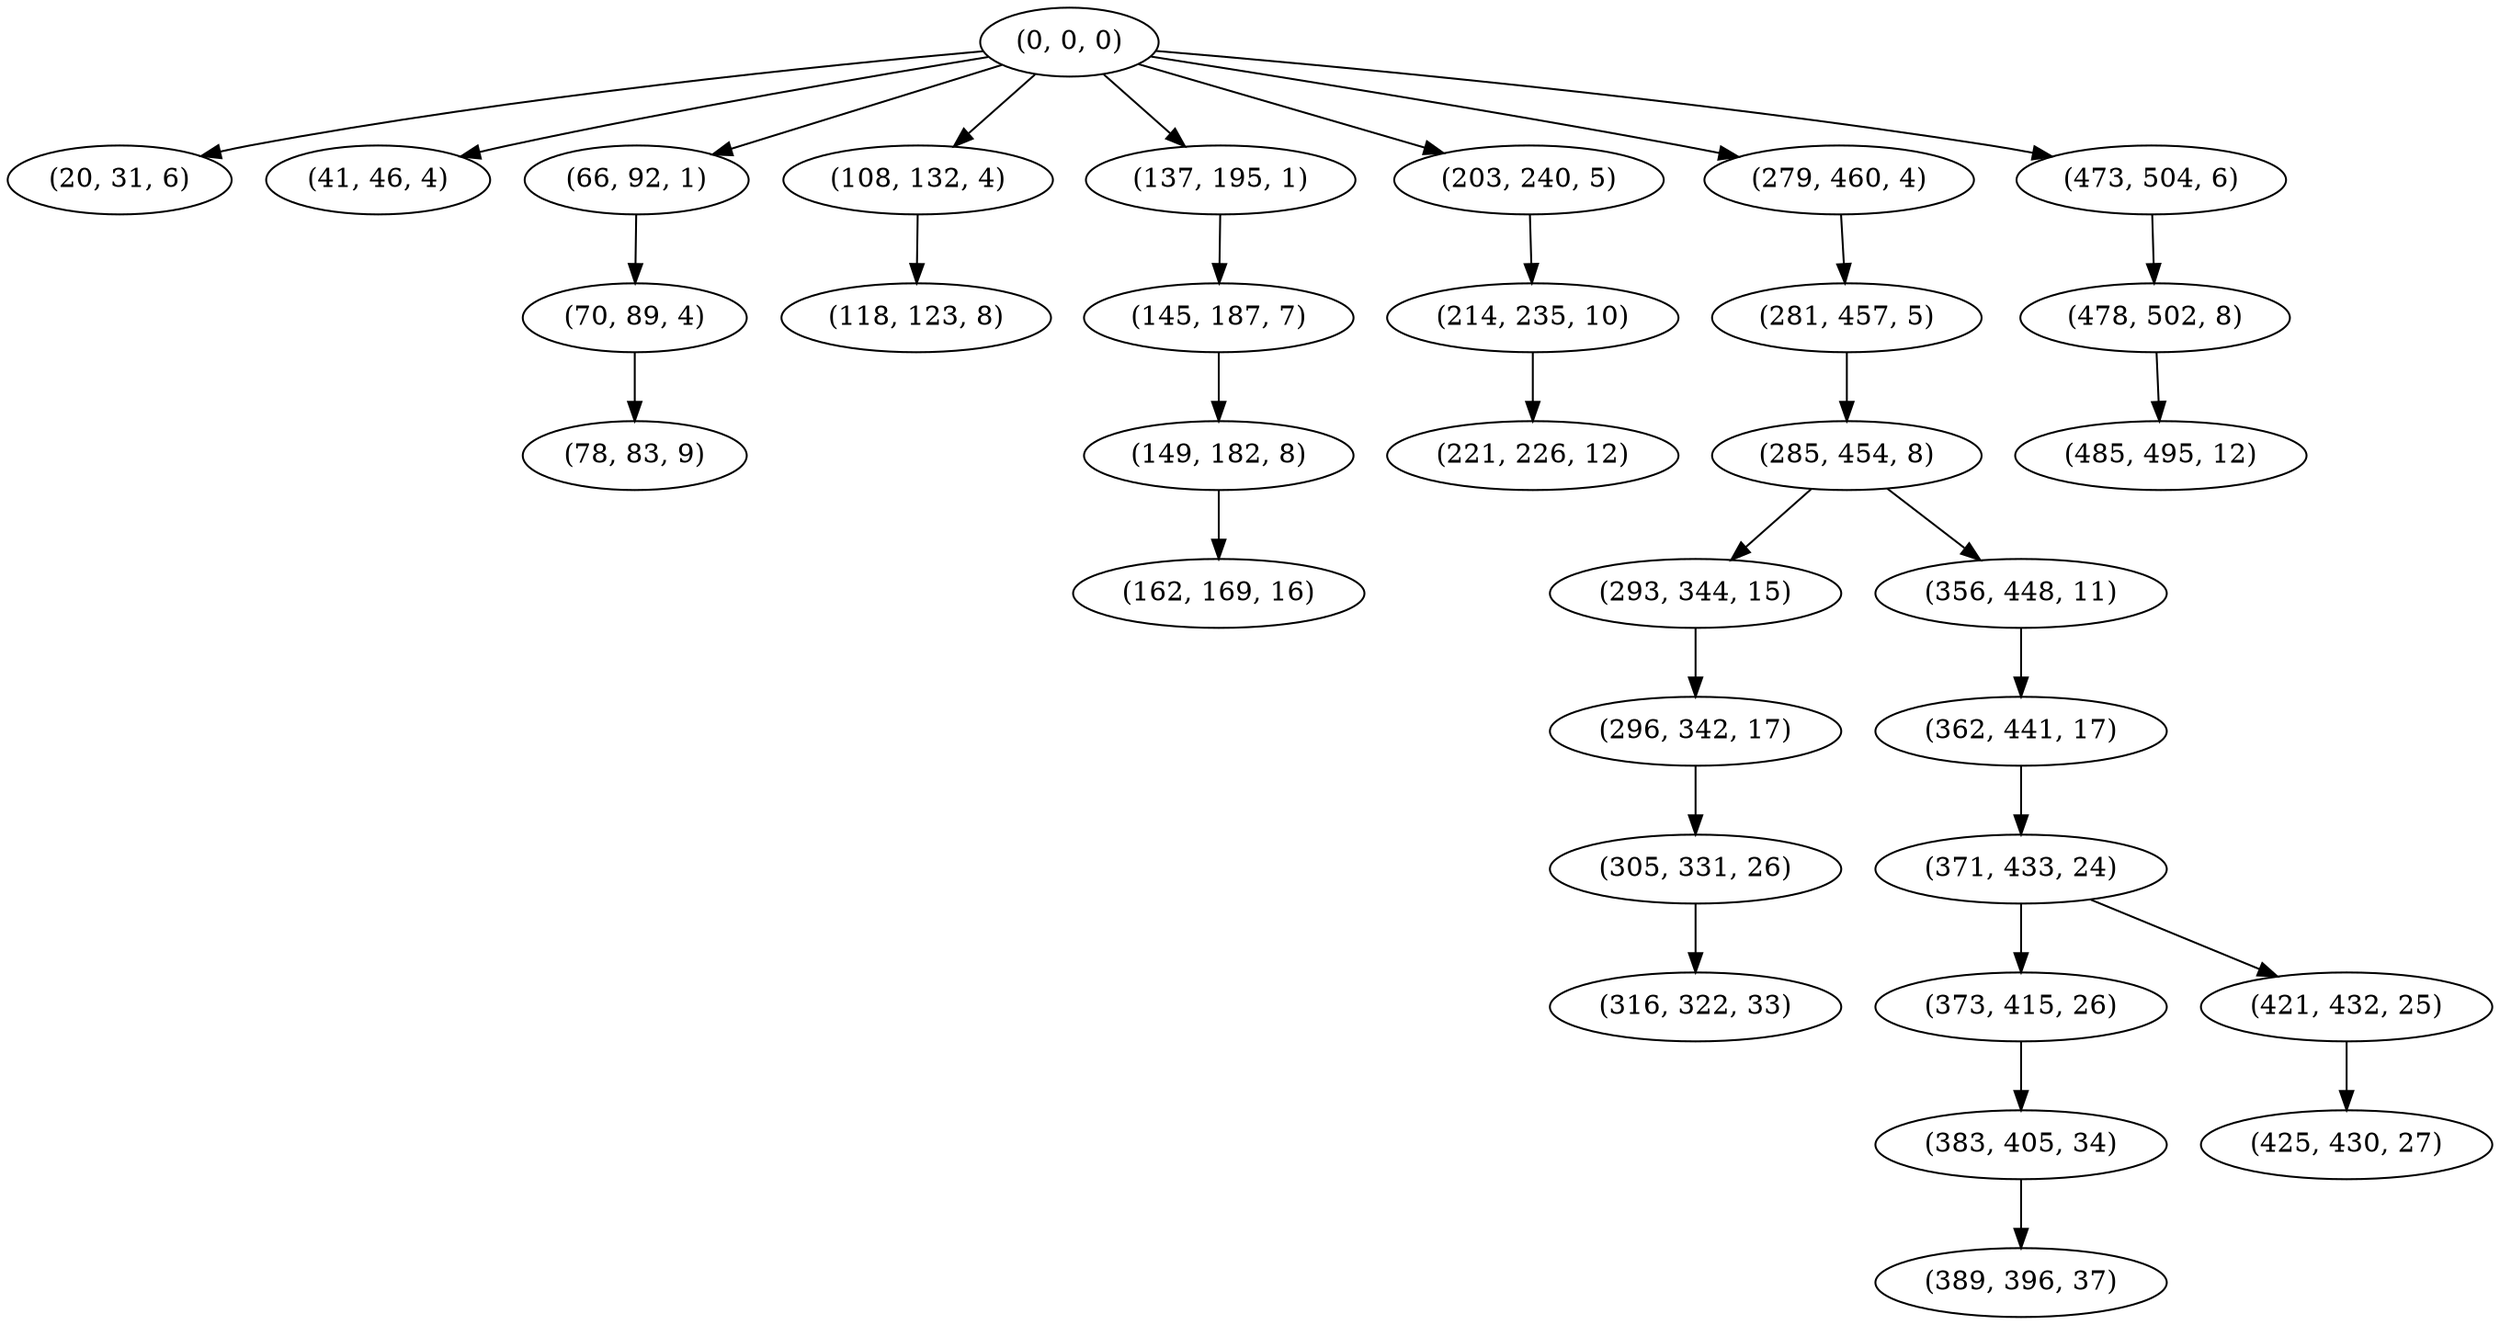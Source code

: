 digraph tree {
    "(0, 0, 0)";
    "(20, 31, 6)";
    "(41, 46, 4)";
    "(66, 92, 1)";
    "(70, 89, 4)";
    "(78, 83, 9)";
    "(108, 132, 4)";
    "(118, 123, 8)";
    "(137, 195, 1)";
    "(145, 187, 7)";
    "(149, 182, 8)";
    "(162, 169, 16)";
    "(203, 240, 5)";
    "(214, 235, 10)";
    "(221, 226, 12)";
    "(279, 460, 4)";
    "(281, 457, 5)";
    "(285, 454, 8)";
    "(293, 344, 15)";
    "(296, 342, 17)";
    "(305, 331, 26)";
    "(316, 322, 33)";
    "(356, 448, 11)";
    "(362, 441, 17)";
    "(371, 433, 24)";
    "(373, 415, 26)";
    "(383, 405, 34)";
    "(389, 396, 37)";
    "(421, 432, 25)";
    "(425, 430, 27)";
    "(473, 504, 6)";
    "(478, 502, 8)";
    "(485, 495, 12)";
    "(0, 0, 0)" -> "(20, 31, 6)";
    "(0, 0, 0)" -> "(41, 46, 4)";
    "(0, 0, 0)" -> "(66, 92, 1)";
    "(0, 0, 0)" -> "(108, 132, 4)";
    "(0, 0, 0)" -> "(137, 195, 1)";
    "(0, 0, 0)" -> "(203, 240, 5)";
    "(0, 0, 0)" -> "(279, 460, 4)";
    "(0, 0, 0)" -> "(473, 504, 6)";
    "(66, 92, 1)" -> "(70, 89, 4)";
    "(70, 89, 4)" -> "(78, 83, 9)";
    "(108, 132, 4)" -> "(118, 123, 8)";
    "(137, 195, 1)" -> "(145, 187, 7)";
    "(145, 187, 7)" -> "(149, 182, 8)";
    "(149, 182, 8)" -> "(162, 169, 16)";
    "(203, 240, 5)" -> "(214, 235, 10)";
    "(214, 235, 10)" -> "(221, 226, 12)";
    "(279, 460, 4)" -> "(281, 457, 5)";
    "(281, 457, 5)" -> "(285, 454, 8)";
    "(285, 454, 8)" -> "(293, 344, 15)";
    "(285, 454, 8)" -> "(356, 448, 11)";
    "(293, 344, 15)" -> "(296, 342, 17)";
    "(296, 342, 17)" -> "(305, 331, 26)";
    "(305, 331, 26)" -> "(316, 322, 33)";
    "(356, 448, 11)" -> "(362, 441, 17)";
    "(362, 441, 17)" -> "(371, 433, 24)";
    "(371, 433, 24)" -> "(373, 415, 26)";
    "(371, 433, 24)" -> "(421, 432, 25)";
    "(373, 415, 26)" -> "(383, 405, 34)";
    "(383, 405, 34)" -> "(389, 396, 37)";
    "(421, 432, 25)" -> "(425, 430, 27)";
    "(473, 504, 6)" -> "(478, 502, 8)";
    "(478, 502, 8)" -> "(485, 495, 12)";
}
